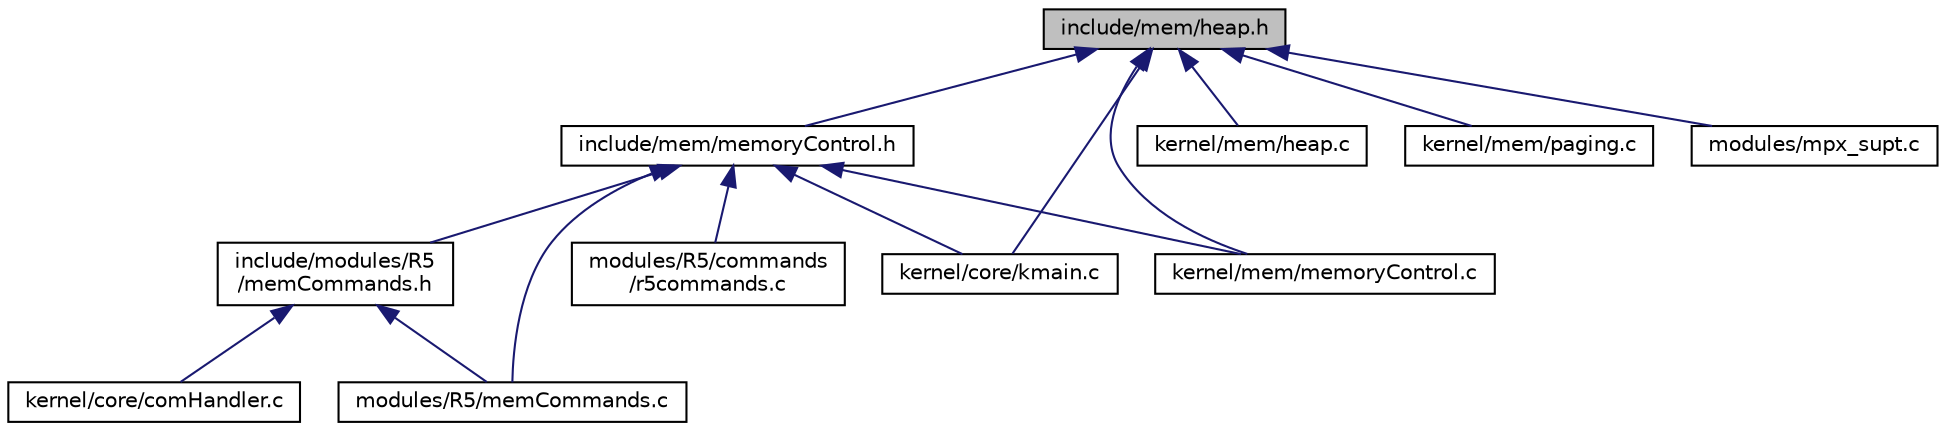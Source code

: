 digraph "include/mem/heap.h"
{
  edge [fontname="Helvetica",fontsize="10",labelfontname="Helvetica",labelfontsize="10"];
  node [fontname="Helvetica",fontsize="10",shape=record];
  Node1 [label="include/mem/heap.h",height=0.2,width=0.4,color="black", fillcolor="grey75", style="filled", fontcolor="black"];
  Node1 -> Node2 [dir="back",color="midnightblue",fontsize="10",style="solid",fontname="Helvetica"];
  Node2 [label="include/mem/memoryControl.h",height=0.2,width=0.4,color="black", fillcolor="white", style="filled",URL="$memory_control_8h.html"];
  Node2 -> Node3 [dir="back",color="midnightblue",fontsize="10",style="solid",fontname="Helvetica"];
  Node3 [label="include/modules/R5\l/memCommands.h",height=0.2,width=0.4,color="black", fillcolor="white", style="filled",URL="$mem_commands_8h.html"];
  Node3 -> Node4 [dir="back",color="midnightblue",fontsize="10",style="solid",fontname="Helvetica"];
  Node4 [label="kernel/core/comHandler.c",height=0.2,width=0.4,color="black", fillcolor="white", style="filled",URL="$com_handler_8c.html"];
  Node3 -> Node5 [dir="back",color="midnightblue",fontsize="10",style="solid",fontname="Helvetica"];
  Node5 [label="modules/R5/memCommands.c",height=0.2,width=0.4,color="black", fillcolor="white", style="filled",URL="$mem_commands_8c.html"];
  Node2 -> Node6 [dir="back",color="midnightblue",fontsize="10",style="solid",fontname="Helvetica"];
  Node6 [label="kernel/core/kmain.c",height=0.2,width=0.4,color="black", fillcolor="white", style="filled",URL="$kmain_8c.html"];
  Node2 -> Node7 [dir="back",color="midnightblue",fontsize="10",style="solid",fontname="Helvetica"];
  Node7 [label="kernel/mem/memoryControl.c",height=0.2,width=0.4,color="black", fillcolor="white", style="filled",URL="$memory_control_8c.html"];
  Node2 -> Node8 [dir="back",color="midnightblue",fontsize="10",style="solid",fontname="Helvetica"];
  Node8 [label="modules/R5/commands\l/r5commands.c",height=0.2,width=0.4,color="black", fillcolor="white", style="filled",URL="$r5commands_8c.html"];
  Node2 -> Node5 [dir="back",color="midnightblue",fontsize="10",style="solid",fontname="Helvetica"];
  Node1 -> Node6 [dir="back",color="midnightblue",fontsize="10",style="solid",fontname="Helvetica"];
  Node1 -> Node9 [dir="back",color="midnightblue",fontsize="10",style="solid",fontname="Helvetica"];
  Node9 [label="kernel/mem/heap.c",height=0.2,width=0.4,color="black", fillcolor="white", style="filled",URL="$heap_8c.html"];
  Node1 -> Node7 [dir="back",color="midnightblue",fontsize="10",style="solid",fontname="Helvetica"];
  Node1 -> Node10 [dir="back",color="midnightblue",fontsize="10",style="solid",fontname="Helvetica"];
  Node10 [label="kernel/mem/paging.c",height=0.2,width=0.4,color="black", fillcolor="white", style="filled",URL="$paging_8c.html"];
  Node1 -> Node11 [dir="back",color="midnightblue",fontsize="10",style="solid",fontname="Helvetica"];
  Node11 [label="modules/mpx_supt.c",height=0.2,width=0.4,color="black", fillcolor="white", style="filled",URL="$mpx__supt_8c.html"];
}

